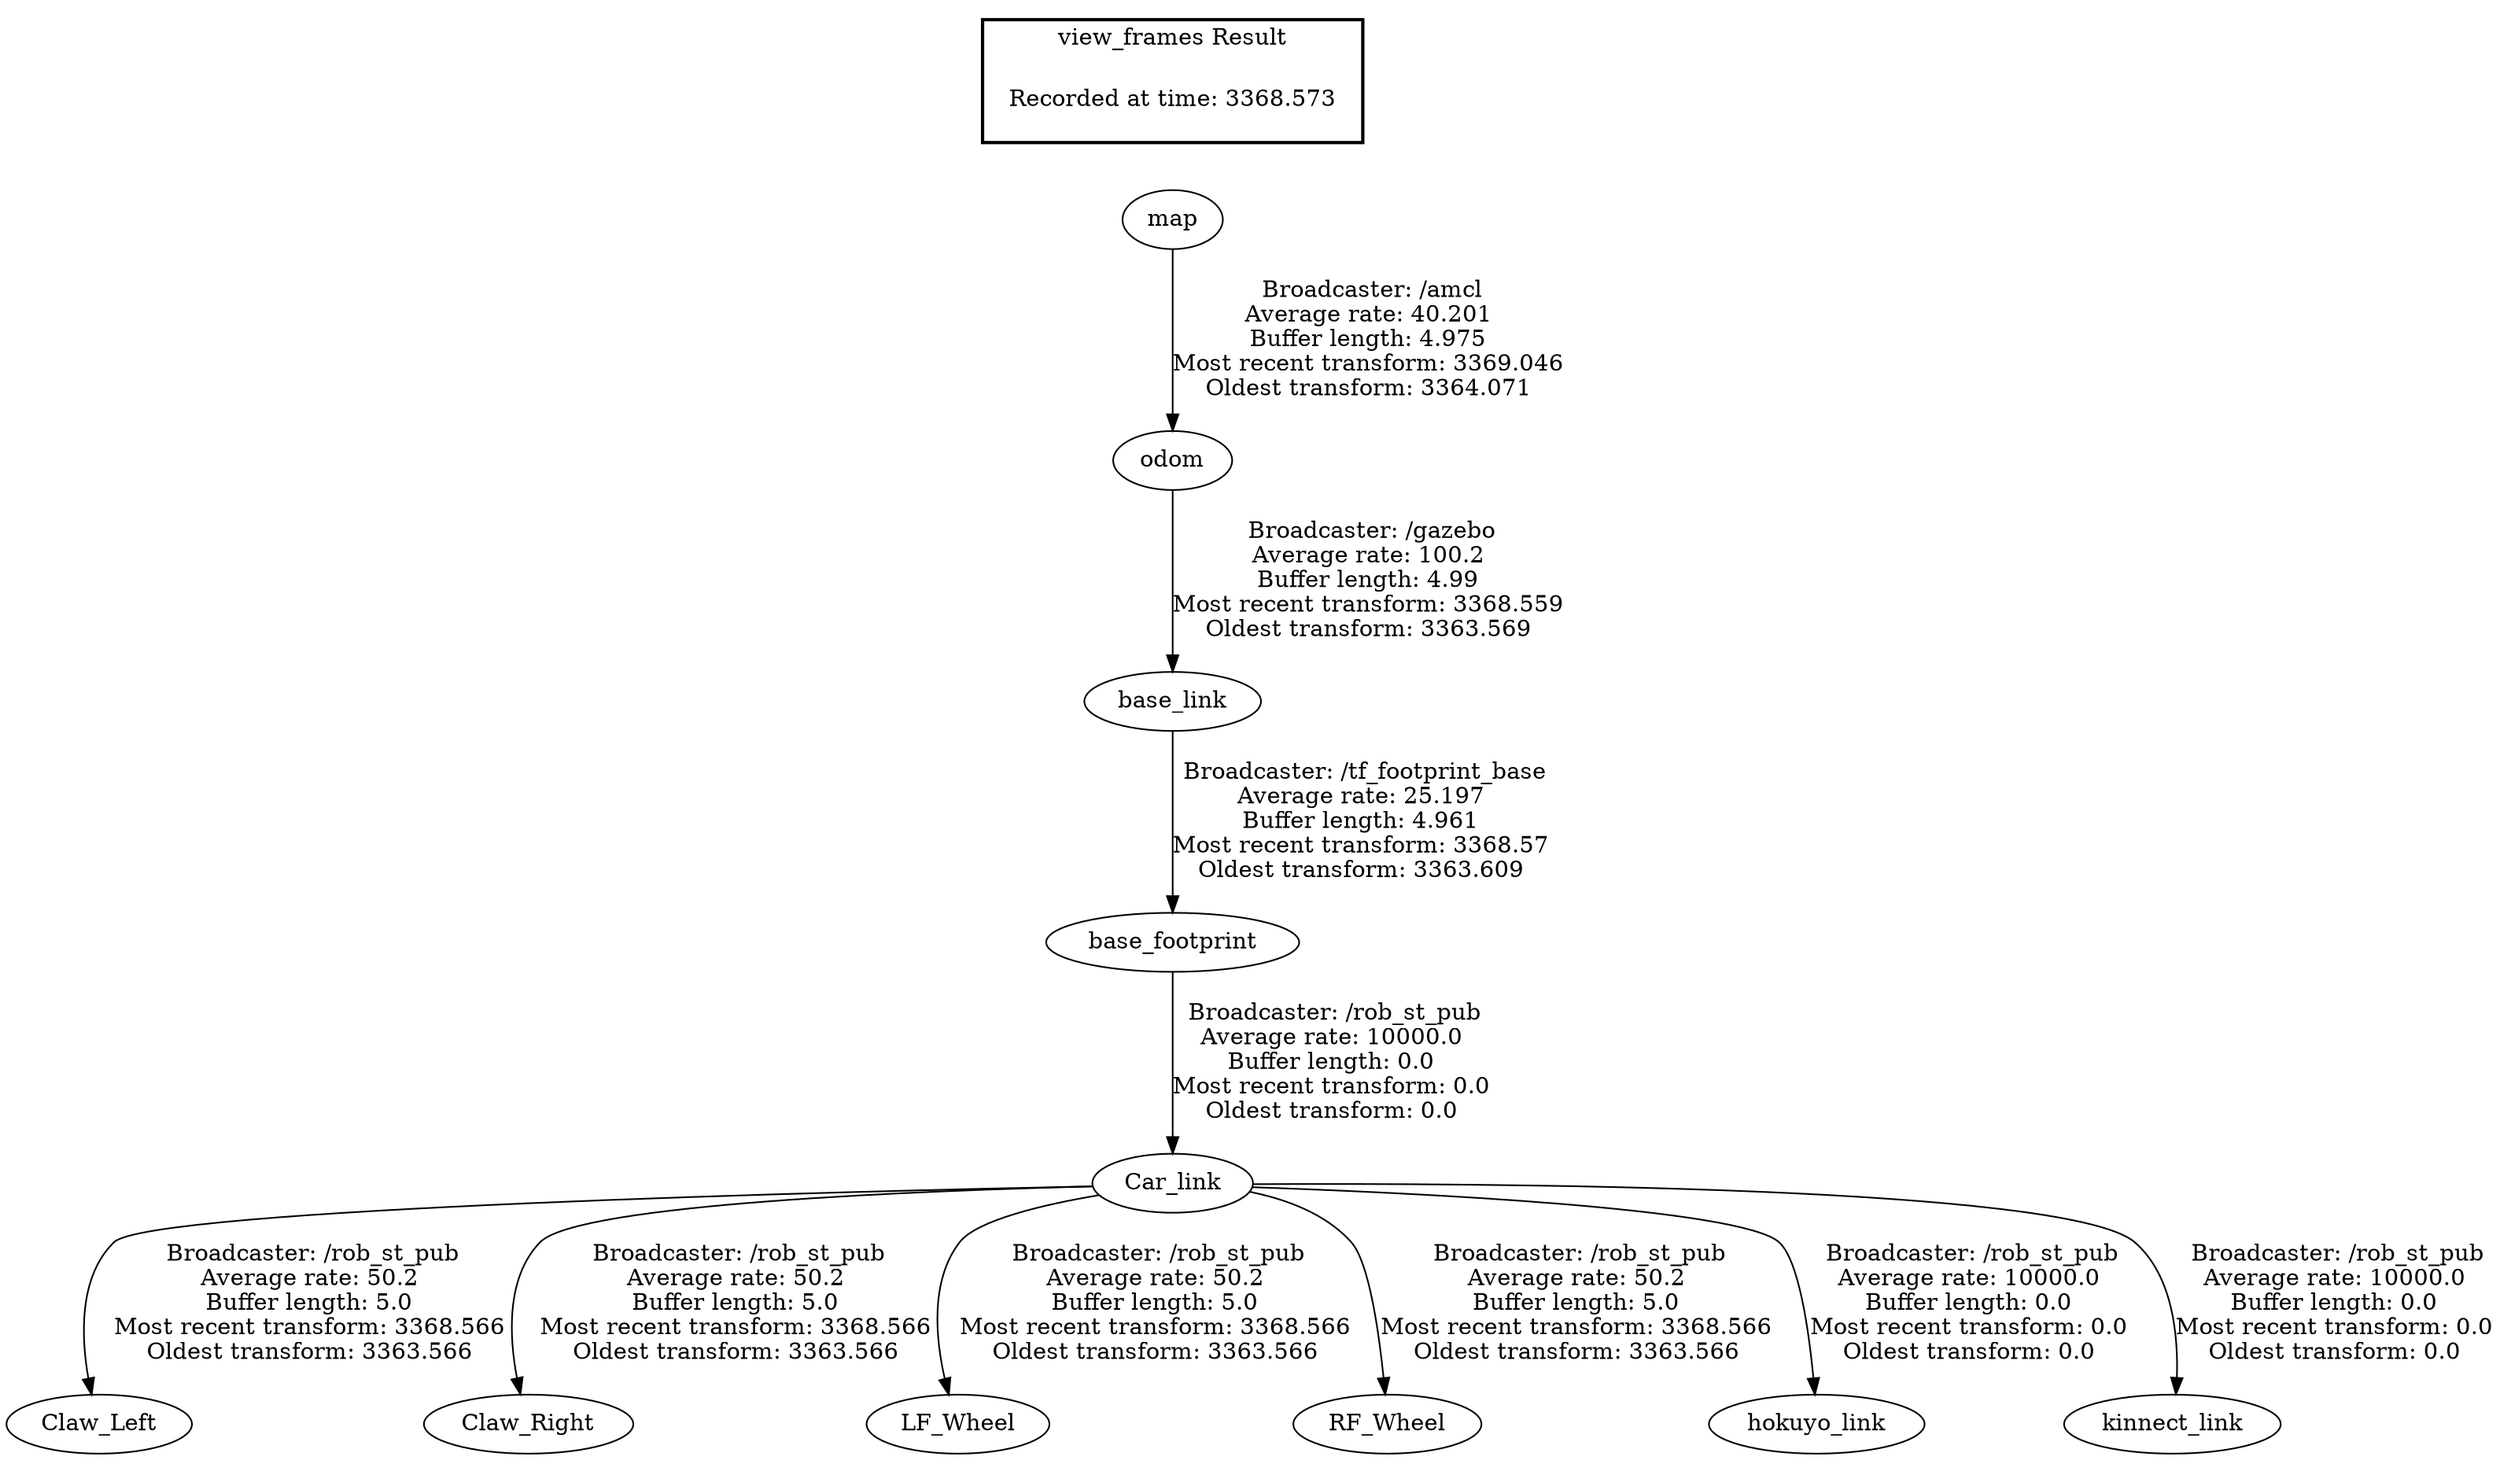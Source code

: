 digraph G {
"Car_link" -> "Claw_Left"[label=" Broadcaster: /rob_st_pub\nAverage rate: 50.2\nBuffer length: 5.0\nMost recent transform: 3368.566\nOldest transform: 3363.566\n"];
"base_footprint" -> "Car_link"[label=" Broadcaster: /rob_st_pub\nAverage rate: 10000.0\nBuffer length: 0.0\nMost recent transform: 0.0\nOldest transform: 0.0\n"];
"Car_link" -> "Claw_Right"[label=" Broadcaster: /rob_st_pub\nAverage rate: 50.2\nBuffer length: 5.0\nMost recent transform: 3368.566\nOldest transform: 3363.566\n"];
"Car_link" -> "LF_Wheel"[label=" Broadcaster: /rob_st_pub\nAverage rate: 50.2\nBuffer length: 5.0\nMost recent transform: 3368.566\nOldest transform: 3363.566\n"];
"Car_link" -> "RF_Wheel"[label=" Broadcaster: /rob_st_pub\nAverage rate: 50.2\nBuffer length: 5.0\nMost recent transform: 3368.566\nOldest transform: 3363.566\n"];
"base_link" -> "base_footprint"[label=" Broadcaster: /tf_footprint_base\nAverage rate: 25.197\nBuffer length: 4.961\nMost recent transform: 3368.57\nOldest transform: 3363.609\n"];
"Car_link" -> "hokuyo_link"[label=" Broadcaster: /rob_st_pub\nAverage rate: 10000.0\nBuffer length: 0.0\nMost recent transform: 0.0\nOldest transform: 0.0\n"];
"Car_link" -> "kinnect_link"[label=" Broadcaster: /rob_st_pub\nAverage rate: 10000.0\nBuffer length: 0.0\nMost recent transform: 0.0\nOldest transform: 0.0\n"];
"odom" -> "base_link"[label=" Broadcaster: /gazebo\nAverage rate: 100.2\nBuffer length: 4.99\nMost recent transform: 3368.559\nOldest transform: 3363.569\n"];
"map" -> "odom"[label=" Broadcaster: /amcl\nAverage rate: 40.201\nBuffer length: 4.975\nMost recent transform: 3369.046\nOldest transform: 3364.071\n"];
edge [style=invis];
 subgraph cluster_legend { style=bold; color=black; label ="view_frames Result";
"Recorded at time: 3368.573"[ shape=plaintext ] ;
}->"map";
}